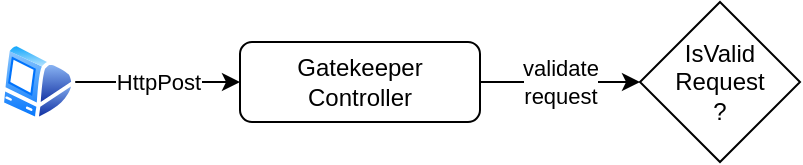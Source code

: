 <mxfile version="24.4.8" type="device">
  <diagram name="Page-1" id="B9c8jXdine5cdyAIaAZK">
    <mxGraphModel dx="778" dy="541" grid="1" gridSize="10" guides="1" tooltips="1" connect="1" arrows="1" fold="1" page="1" pageScale="1" pageWidth="827" pageHeight="1169" math="0" shadow="0">
      <root>
        <mxCell id="0" />
        <mxCell id="1" parent="0" />
        <mxCell id="OorfpBqD8j9SVi1Gm14I-7" value="validate&lt;div&gt;request&lt;/div&gt;" style="edgeStyle=orthogonalEdgeStyle;rounded=0;orthogonalLoop=1;jettySize=auto;html=1;entryX=0;entryY=0.5;entryDx=0;entryDy=0;" edge="1" parent="1" source="OorfpBqD8j9SVi1Gm14I-2" target="OorfpBqD8j9SVi1Gm14I-6">
          <mxGeometry relative="1" as="geometry" />
        </mxCell>
        <mxCell id="OorfpBqD8j9SVi1Gm14I-2" value="Gatekeeper&lt;div&gt;Controller&lt;/div&gt;" style="rounded=1;whiteSpace=wrap;html=1;" vertex="1" parent="1">
          <mxGeometry x="160" y="280" width="120" height="40" as="geometry" />
        </mxCell>
        <mxCell id="OorfpBqD8j9SVi1Gm14I-5" value="HttpPost" style="edgeStyle=orthogonalEdgeStyle;rounded=0;orthogonalLoop=1;jettySize=auto;html=1;entryX=0;entryY=0.5;entryDx=0;entryDy=0;" edge="1" parent="1" source="OorfpBqD8j9SVi1Gm14I-4" target="OorfpBqD8j9SVi1Gm14I-2">
          <mxGeometry relative="1" as="geometry" />
        </mxCell>
        <mxCell id="OorfpBqD8j9SVi1Gm14I-4" value="" style="image;aspect=fixed;perimeter=ellipsePerimeter;html=1;align=center;shadow=0;dashed=0;spacingTop=3;image=img/lib/active_directory/mac_client.svg;" vertex="1" parent="1">
          <mxGeometry x="40" y="280" width="37.6" height="40" as="geometry" />
        </mxCell>
        <mxCell id="OorfpBqD8j9SVi1Gm14I-6" value="IsValid&lt;div&gt;Request&lt;/div&gt;&lt;div&gt;?&lt;/div&gt;" style="rhombus;whiteSpace=wrap;html=1;" vertex="1" parent="1">
          <mxGeometry x="360" y="260" width="80" height="80" as="geometry" />
        </mxCell>
      </root>
    </mxGraphModel>
  </diagram>
</mxfile>
